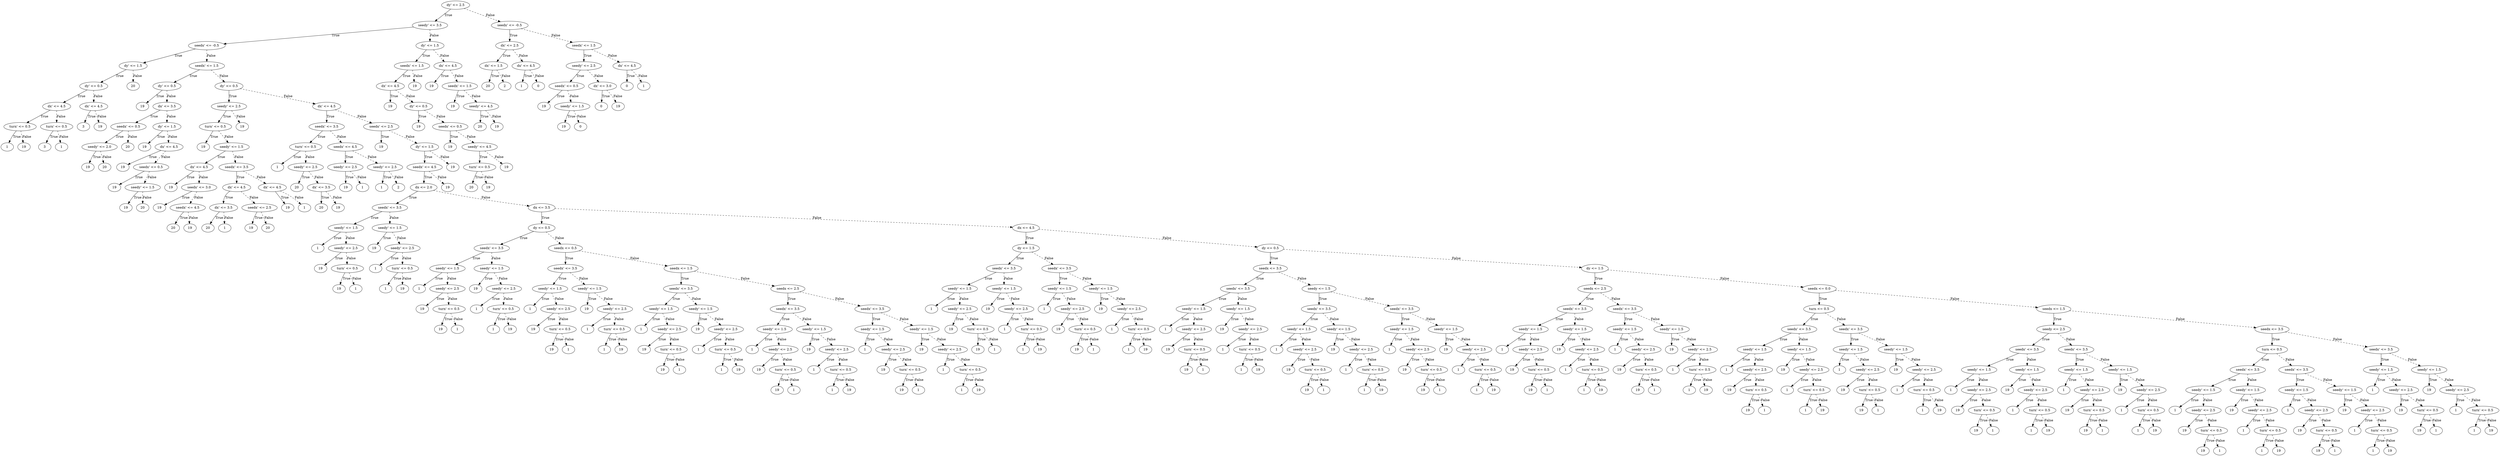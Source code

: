 digraph {
0 [label="dy' <= 2.5"];
1 [label="seedy' <= 3.5"];
2 [label="seedx' <= -0.5"];
3 [label="dy' <= 1.5"];
4 [label="dy' <= 0.5"];
5 [label="dx' <= 4.5"];
6 [label="turn' <= 0.5"];
7 [label="1"];
6 -> 7 [label="True"];
8 [label="19"];
6 -> 8 [style="dashed", label="False"];
5 -> 6 [label="True"];
9 [label="turn' <= 0.5"];
10 [label="3"];
9 -> 10 [label="True"];
11 [label="1"];
9 -> 11 [style="dashed", label="False"];
5 -> 9 [style="dashed", label="False"];
4 -> 5 [label="True"];
12 [label="dx' <= 4.5"];
13 [label="3"];
12 -> 13 [label="True"];
14 [label="19"];
12 -> 14 [style="dashed", label="False"];
4 -> 12 [style="dashed", label="False"];
3 -> 4 [label="True"];
15 [label="20"];
3 -> 15 [style="dashed", label="False"];
2 -> 3 [label="True"];
16 [label="seedx' <= 1.5"];
17 [label="dy' <= 0.5"];
18 [label="19"];
17 -> 18 [label="True"];
19 [label="dx' <= 3.5"];
20 [label="seedx' <= 0.5"];
21 [label="seedy' <= 2.0"];
22 [label="19"];
21 -> 22 [label="True"];
23 [label="20"];
21 -> 23 [style="dashed", label="False"];
20 -> 21 [label="True"];
24 [label="20"];
20 -> 24 [style="dashed", label="False"];
19 -> 20 [label="True"];
25 [label="dy' <= 1.5"];
26 [label="19"];
25 -> 26 [label="True"];
27 [label="dx' <= 4.5"];
28 [label="19"];
27 -> 28 [label="True"];
29 [label="seedx' <= 0.5"];
30 [label="19"];
29 -> 30 [label="True"];
31 [label="seedy' <= 1.5"];
32 [label="19"];
31 -> 32 [label="True"];
33 [label="20"];
31 -> 33 [style="dashed", label="False"];
29 -> 31 [style="dashed", label="False"];
27 -> 29 [style="dashed", label="False"];
25 -> 27 [style="dashed", label="False"];
19 -> 25 [style="dashed", label="False"];
17 -> 19 [style="dashed", label="False"];
16 -> 17 [label="True"];
34 [label="dy' <= 0.5"];
35 [label="seedy' <= 2.5"];
36 [label="turn' <= 0.5"];
37 [label="19"];
36 -> 37 [label="True"];
38 [label="seedy' <= 1.5"];
39 [label="dx' <= 4.5"];
40 [label="19"];
39 -> 40 [label="True"];
41 [label="seedx' <= 3.0"];
42 [label="19"];
41 -> 42 [label="True"];
43 [label="seedx' <= 4.5"];
44 [label="20"];
43 -> 44 [label="True"];
45 [label="19"];
43 -> 45 [style="dashed", label="False"];
41 -> 43 [style="dashed", label="False"];
39 -> 41 [style="dashed", label="False"];
38 -> 39 [label="True"];
46 [label="seedx' <= 3.5"];
47 [label="dx' <= 4.5"];
48 [label="dx' <= 3.5"];
49 [label="20"];
48 -> 49 [label="True"];
50 [label="1"];
48 -> 50 [style="dashed", label="False"];
47 -> 48 [label="True"];
51 [label="seedx' <= 2.5"];
52 [label="19"];
51 -> 52 [label="True"];
53 [label="20"];
51 -> 53 [style="dashed", label="False"];
47 -> 51 [style="dashed", label="False"];
46 -> 47 [label="True"];
54 [label="dx' <= 4.5"];
55 [label="19"];
54 -> 55 [label="True"];
56 [label="1"];
54 -> 56 [style="dashed", label="False"];
46 -> 54 [style="dashed", label="False"];
38 -> 46 [style="dashed", label="False"];
36 -> 38 [style="dashed", label="False"];
35 -> 36 [label="True"];
57 [label="19"];
35 -> 57 [style="dashed", label="False"];
34 -> 35 [label="True"];
58 [label="dx' <= 4.5"];
59 [label="seedx' <= 3.5"];
60 [label="turn' <= 0.5"];
61 [label="1"];
60 -> 61 [label="True"];
62 [label="seedy' <= 2.5"];
63 [label="20"];
62 -> 63 [label="True"];
64 [label="dx' <= 3.5"];
65 [label="20"];
64 -> 65 [label="True"];
66 [label="19"];
64 -> 66 [style="dashed", label="False"];
62 -> 64 [style="dashed", label="False"];
60 -> 62 [style="dashed", label="False"];
59 -> 60 [label="True"];
67 [label="seedx' <= 4.5"];
68 [label="seedy' <= 2.5"];
69 [label="19"];
68 -> 69 [label="True"];
70 [label="1"];
68 -> 70 [style="dashed", label="False"];
67 -> 68 [label="True"];
71 [label="seedy' <= 2.5"];
72 [label="1"];
71 -> 72 [label="True"];
73 [label="2"];
71 -> 73 [style="dashed", label="False"];
67 -> 71 [style="dashed", label="False"];
59 -> 67 [style="dashed", label="False"];
58 -> 59 [label="True"];
74 [label="seedx' <= 2.5"];
75 [label="19"];
74 -> 75 [label="True"];
76 [label="dy' <= 1.5"];
77 [label="seedx' <= 4.5"];
78 [label="dx <= 2.0"];
79 [label="seedx' <= 3.5"];
80 [label="seedy' <= 1.5"];
81 [label="1"];
80 -> 81 [label="True"];
82 [label="seedy' <= 2.5"];
83 [label="19"];
82 -> 83 [label="True"];
84 [label="turn' <= 0.5"];
85 [label="19"];
84 -> 85 [label="True"];
86 [label="1"];
84 -> 86 [style="dashed", label="False"];
82 -> 84 [style="dashed", label="False"];
80 -> 82 [style="dashed", label="False"];
79 -> 80 [label="True"];
87 [label="seedy' <= 1.5"];
88 [label="19"];
87 -> 88 [label="True"];
89 [label="seedy' <= 2.5"];
90 [label="1"];
89 -> 90 [label="True"];
91 [label="turn' <= 0.5"];
92 [label="1"];
91 -> 92 [label="True"];
93 [label="19"];
91 -> 93 [style="dashed", label="False"];
89 -> 91 [style="dashed", label="False"];
87 -> 89 [style="dashed", label="False"];
79 -> 87 [style="dashed", label="False"];
78 -> 79 [label="True"];
94 [label="dx <= 3.5"];
95 [label="dy <= 0.5"];
96 [label="seedx' <= 3.5"];
97 [label="seedy' <= 1.5"];
98 [label="1"];
97 -> 98 [label="True"];
99 [label="seedy' <= 2.5"];
100 [label="19"];
99 -> 100 [label="True"];
101 [label="turn' <= 0.5"];
102 [label="19"];
101 -> 102 [label="True"];
103 [label="1"];
101 -> 103 [style="dashed", label="False"];
99 -> 101 [style="dashed", label="False"];
97 -> 99 [style="dashed", label="False"];
96 -> 97 [label="True"];
104 [label="seedy' <= 1.5"];
105 [label="19"];
104 -> 105 [label="True"];
106 [label="seedy' <= 2.5"];
107 [label="1"];
106 -> 107 [label="True"];
108 [label="turn' <= 0.5"];
109 [label="1"];
108 -> 109 [label="True"];
110 [label="19"];
108 -> 110 [style="dashed", label="False"];
106 -> 108 [style="dashed", label="False"];
104 -> 106 [style="dashed", label="False"];
96 -> 104 [style="dashed", label="False"];
95 -> 96 [label="True"];
111 [label="seedx <= 0.5"];
112 [label="seedx' <= 3.5"];
113 [label="seedy' <= 1.5"];
114 [label="1"];
113 -> 114 [label="True"];
115 [label="seedy' <= 2.5"];
116 [label="19"];
115 -> 116 [label="True"];
117 [label="turn' <= 0.5"];
118 [label="19"];
117 -> 118 [label="True"];
119 [label="1"];
117 -> 119 [style="dashed", label="False"];
115 -> 117 [style="dashed", label="False"];
113 -> 115 [style="dashed", label="False"];
112 -> 113 [label="True"];
120 [label="seedy' <= 1.5"];
121 [label="19"];
120 -> 121 [label="True"];
122 [label="seedy' <= 2.5"];
123 [label="1"];
122 -> 123 [label="True"];
124 [label="turn' <= 0.5"];
125 [label="1"];
124 -> 125 [label="True"];
126 [label="19"];
124 -> 126 [style="dashed", label="False"];
122 -> 124 [style="dashed", label="False"];
120 -> 122 [style="dashed", label="False"];
112 -> 120 [style="dashed", label="False"];
111 -> 112 [label="True"];
127 [label="seedx <= 1.5"];
128 [label="seedx' <= 3.5"];
129 [label="seedy' <= 1.5"];
130 [label="1"];
129 -> 130 [label="True"];
131 [label="seedy' <= 2.5"];
132 [label="19"];
131 -> 132 [label="True"];
133 [label="turn' <= 0.5"];
134 [label="19"];
133 -> 134 [label="True"];
135 [label="1"];
133 -> 135 [style="dashed", label="False"];
131 -> 133 [style="dashed", label="False"];
129 -> 131 [style="dashed", label="False"];
128 -> 129 [label="True"];
136 [label="seedy' <= 1.5"];
137 [label="19"];
136 -> 137 [label="True"];
138 [label="seedy' <= 2.5"];
139 [label="1"];
138 -> 139 [label="True"];
140 [label="turn' <= 0.5"];
141 [label="1"];
140 -> 141 [label="True"];
142 [label="19"];
140 -> 142 [style="dashed", label="False"];
138 -> 140 [style="dashed", label="False"];
136 -> 138 [style="dashed", label="False"];
128 -> 136 [style="dashed", label="False"];
127 -> 128 [label="True"];
143 [label="seedx <= 2.5"];
144 [label="seedx' <= 3.5"];
145 [label="seedy' <= 1.5"];
146 [label="1"];
145 -> 146 [label="True"];
147 [label="seedy' <= 2.5"];
148 [label="19"];
147 -> 148 [label="True"];
149 [label="turn' <= 0.5"];
150 [label="19"];
149 -> 150 [label="True"];
151 [label="1"];
149 -> 151 [style="dashed", label="False"];
147 -> 149 [style="dashed", label="False"];
145 -> 147 [style="dashed", label="False"];
144 -> 145 [label="True"];
152 [label="seedy' <= 1.5"];
153 [label="19"];
152 -> 153 [label="True"];
154 [label="seedy' <= 2.5"];
155 [label="1"];
154 -> 155 [label="True"];
156 [label="turn' <= 0.5"];
157 [label="1"];
156 -> 157 [label="True"];
158 [label="19"];
156 -> 158 [style="dashed", label="False"];
154 -> 156 [style="dashed", label="False"];
152 -> 154 [style="dashed", label="False"];
144 -> 152 [style="dashed", label="False"];
143 -> 144 [label="True"];
159 [label="seedx' <= 3.5"];
160 [label="seedy' <= 1.5"];
161 [label="1"];
160 -> 161 [label="True"];
162 [label="seedy' <= 2.5"];
163 [label="19"];
162 -> 163 [label="True"];
164 [label="turn' <= 0.5"];
165 [label="19"];
164 -> 165 [label="True"];
166 [label="1"];
164 -> 166 [style="dashed", label="False"];
162 -> 164 [style="dashed", label="False"];
160 -> 162 [style="dashed", label="False"];
159 -> 160 [label="True"];
167 [label="seedy' <= 1.5"];
168 [label="19"];
167 -> 168 [label="True"];
169 [label="seedy' <= 2.5"];
170 [label="1"];
169 -> 170 [label="True"];
171 [label="turn' <= 0.5"];
172 [label="1"];
171 -> 172 [label="True"];
173 [label="19"];
171 -> 173 [style="dashed", label="False"];
169 -> 171 [style="dashed", label="False"];
167 -> 169 [style="dashed", label="False"];
159 -> 167 [style="dashed", label="False"];
143 -> 159 [style="dashed", label="False"];
127 -> 143 [style="dashed", label="False"];
111 -> 127 [style="dashed", label="False"];
95 -> 111 [style="dashed", label="False"];
94 -> 95 [label="True"];
174 [label="dx <= 4.5"];
175 [label="dy <= 1.5"];
176 [label="seedx' <= 3.5"];
177 [label="seedy' <= 1.5"];
178 [label="1"];
177 -> 178 [label="True"];
179 [label="seedy' <= 2.5"];
180 [label="19"];
179 -> 180 [label="True"];
181 [label="turn' <= 0.5"];
182 [label="19"];
181 -> 182 [label="True"];
183 [label="1"];
181 -> 183 [style="dashed", label="False"];
179 -> 181 [style="dashed", label="False"];
177 -> 179 [style="dashed", label="False"];
176 -> 177 [label="True"];
184 [label="seedy' <= 1.5"];
185 [label="19"];
184 -> 185 [label="True"];
186 [label="seedy' <= 2.5"];
187 [label="1"];
186 -> 187 [label="True"];
188 [label="turn' <= 0.5"];
189 [label="1"];
188 -> 189 [label="True"];
190 [label="19"];
188 -> 190 [style="dashed", label="False"];
186 -> 188 [style="dashed", label="False"];
184 -> 186 [style="dashed", label="False"];
176 -> 184 [style="dashed", label="False"];
175 -> 176 [label="True"];
191 [label="seedx' <= 3.5"];
192 [label="seedy' <= 1.5"];
193 [label="1"];
192 -> 193 [label="True"];
194 [label="seedy' <= 2.5"];
195 [label="19"];
194 -> 195 [label="True"];
196 [label="turn' <= 0.5"];
197 [label="19"];
196 -> 197 [label="True"];
198 [label="1"];
196 -> 198 [style="dashed", label="False"];
194 -> 196 [style="dashed", label="False"];
192 -> 194 [style="dashed", label="False"];
191 -> 192 [label="True"];
199 [label="seedy' <= 1.5"];
200 [label="19"];
199 -> 200 [label="True"];
201 [label="seedy' <= 2.5"];
202 [label="1"];
201 -> 202 [label="True"];
203 [label="turn' <= 0.5"];
204 [label="1"];
203 -> 204 [label="True"];
205 [label="19"];
203 -> 205 [style="dashed", label="False"];
201 -> 203 [style="dashed", label="False"];
199 -> 201 [style="dashed", label="False"];
191 -> 199 [style="dashed", label="False"];
175 -> 191 [style="dashed", label="False"];
174 -> 175 [label="True"];
206 [label="dy <= 0.5"];
207 [label="seedx <= 3.5"];
208 [label="seedx' <= 3.5"];
209 [label="seedy' <= 1.5"];
210 [label="1"];
209 -> 210 [label="True"];
211 [label="seedy' <= 2.5"];
212 [label="19"];
211 -> 212 [label="True"];
213 [label="turn' <= 0.5"];
214 [label="19"];
213 -> 214 [label="True"];
215 [label="1"];
213 -> 215 [style="dashed", label="False"];
211 -> 213 [style="dashed", label="False"];
209 -> 211 [style="dashed", label="False"];
208 -> 209 [label="True"];
216 [label="seedy' <= 1.5"];
217 [label="19"];
216 -> 217 [label="True"];
218 [label="seedy' <= 2.5"];
219 [label="1"];
218 -> 219 [label="True"];
220 [label="turn' <= 0.5"];
221 [label="1"];
220 -> 221 [label="True"];
222 [label="19"];
220 -> 222 [style="dashed", label="False"];
218 -> 220 [style="dashed", label="False"];
216 -> 218 [style="dashed", label="False"];
208 -> 216 [style="dashed", label="False"];
207 -> 208 [label="True"];
223 [label="seedy <= 1.5"];
224 [label="seedx' <= 3.5"];
225 [label="seedy' <= 1.5"];
226 [label="1"];
225 -> 226 [label="True"];
227 [label="seedy' <= 2.5"];
228 [label="19"];
227 -> 228 [label="True"];
229 [label="turn' <= 0.5"];
230 [label="19"];
229 -> 230 [label="True"];
231 [label="1"];
229 -> 231 [style="dashed", label="False"];
227 -> 229 [style="dashed", label="False"];
225 -> 227 [style="dashed", label="False"];
224 -> 225 [label="True"];
232 [label="seedy' <= 1.5"];
233 [label="19"];
232 -> 233 [label="True"];
234 [label="seedy' <= 2.5"];
235 [label="1"];
234 -> 235 [label="True"];
236 [label="turn' <= 0.5"];
237 [label="1"];
236 -> 237 [label="True"];
238 [label="19"];
236 -> 238 [style="dashed", label="False"];
234 -> 236 [style="dashed", label="False"];
232 -> 234 [style="dashed", label="False"];
224 -> 232 [style="dashed", label="False"];
223 -> 224 [label="True"];
239 [label="seedx' <= 3.5"];
240 [label="seedy' <= 1.5"];
241 [label="1"];
240 -> 241 [label="True"];
242 [label="seedy' <= 2.5"];
243 [label="19"];
242 -> 243 [label="True"];
244 [label="turn' <= 0.5"];
245 [label="19"];
244 -> 245 [label="True"];
246 [label="1"];
244 -> 246 [style="dashed", label="False"];
242 -> 244 [style="dashed", label="False"];
240 -> 242 [style="dashed", label="False"];
239 -> 240 [label="True"];
247 [label="seedy' <= 1.5"];
248 [label="19"];
247 -> 248 [label="True"];
249 [label="seedy' <= 2.5"];
250 [label="1"];
249 -> 250 [label="True"];
251 [label="turn' <= 0.5"];
252 [label="1"];
251 -> 252 [label="True"];
253 [label="19"];
251 -> 253 [style="dashed", label="False"];
249 -> 251 [style="dashed", label="False"];
247 -> 249 [style="dashed", label="False"];
239 -> 247 [style="dashed", label="False"];
223 -> 239 [style="dashed", label="False"];
207 -> 223 [style="dashed", label="False"];
206 -> 207 [label="True"];
254 [label="dy <= 1.5"];
255 [label="seedx <= 2.5"];
256 [label="seedx' <= 3.5"];
257 [label="seedy' <= 1.5"];
258 [label="1"];
257 -> 258 [label="True"];
259 [label="seedy' <= 2.5"];
260 [label="19"];
259 -> 260 [label="True"];
261 [label="turn' <= 0.5"];
262 [label="19"];
261 -> 262 [label="True"];
263 [label="1"];
261 -> 263 [style="dashed", label="False"];
259 -> 261 [style="dashed", label="False"];
257 -> 259 [style="dashed", label="False"];
256 -> 257 [label="True"];
264 [label="seedy' <= 1.5"];
265 [label="19"];
264 -> 265 [label="True"];
266 [label="seedy' <= 2.5"];
267 [label="1"];
266 -> 267 [label="True"];
268 [label="turn' <= 0.5"];
269 [label="1"];
268 -> 269 [label="True"];
270 [label="19"];
268 -> 270 [style="dashed", label="False"];
266 -> 268 [style="dashed", label="False"];
264 -> 266 [style="dashed", label="False"];
256 -> 264 [style="dashed", label="False"];
255 -> 256 [label="True"];
271 [label="seedx' <= 3.5"];
272 [label="seedy' <= 1.5"];
273 [label="1"];
272 -> 273 [label="True"];
274 [label="seedy' <= 2.5"];
275 [label="19"];
274 -> 275 [label="True"];
276 [label="turn' <= 0.5"];
277 [label="19"];
276 -> 277 [label="True"];
278 [label="1"];
276 -> 278 [style="dashed", label="False"];
274 -> 276 [style="dashed", label="False"];
272 -> 274 [style="dashed", label="False"];
271 -> 272 [label="True"];
279 [label="seedy' <= 1.5"];
280 [label="19"];
279 -> 280 [label="True"];
281 [label="seedy' <= 2.5"];
282 [label="1"];
281 -> 282 [label="True"];
283 [label="turn' <= 0.5"];
284 [label="1"];
283 -> 284 [label="True"];
285 [label="19"];
283 -> 285 [style="dashed", label="False"];
281 -> 283 [style="dashed", label="False"];
279 -> 281 [style="dashed", label="False"];
271 -> 279 [style="dashed", label="False"];
255 -> 271 [style="dashed", label="False"];
254 -> 255 [label="True"];
286 [label="seedx <= 0.0"];
287 [label="turn <= 0.5"];
288 [label="seedx' <= 3.5"];
289 [label="seedy' <= 1.5"];
290 [label="1"];
289 -> 290 [label="True"];
291 [label="seedy' <= 2.5"];
292 [label="19"];
291 -> 292 [label="True"];
293 [label="turn' <= 0.5"];
294 [label="19"];
293 -> 294 [label="True"];
295 [label="1"];
293 -> 295 [style="dashed", label="False"];
291 -> 293 [style="dashed", label="False"];
289 -> 291 [style="dashed", label="False"];
288 -> 289 [label="True"];
296 [label="seedy' <= 1.5"];
297 [label="19"];
296 -> 297 [label="True"];
298 [label="seedy' <= 2.5"];
299 [label="1"];
298 -> 299 [label="True"];
300 [label="turn' <= 0.5"];
301 [label="1"];
300 -> 301 [label="True"];
302 [label="19"];
300 -> 302 [style="dashed", label="False"];
298 -> 300 [style="dashed", label="False"];
296 -> 298 [style="dashed", label="False"];
288 -> 296 [style="dashed", label="False"];
287 -> 288 [label="True"];
303 [label="seedx' <= 3.5"];
304 [label="seedy' <= 1.5"];
305 [label="1"];
304 -> 305 [label="True"];
306 [label="seedy' <= 2.5"];
307 [label="19"];
306 -> 307 [label="True"];
308 [label="turn' <= 0.5"];
309 [label="19"];
308 -> 309 [label="True"];
310 [label="1"];
308 -> 310 [style="dashed", label="False"];
306 -> 308 [style="dashed", label="False"];
304 -> 306 [style="dashed", label="False"];
303 -> 304 [label="True"];
311 [label="seedy' <= 1.5"];
312 [label="19"];
311 -> 312 [label="True"];
313 [label="seedy' <= 2.5"];
314 [label="1"];
313 -> 314 [label="True"];
315 [label="turn' <= 0.5"];
316 [label="1"];
315 -> 316 [label="True"];
317 [label="19"];
315 -> 317 [style="dashed", label="False"];
313 -> 315 [style="dashed", label="False"];
311 -> 313 [style="dashed", label="False"];
303 -> 311 [style="dashed", label="False"];
287 -> 303 [style="dashed", label="False"];
286 -> 287 [label="True"];
318 [label="seedx <= 1.5"];
319 [label="seedy <= 2.5"];
320 [label="seedx' <= 3.5"];
321 [label="seedy' <= 1.5"];
322 [label="1"];
321 -> 322 [label="True"];
323 [label="seedy' <= 2.5"];
324 [label="19"];
323 -> 324 [label="True"];
325 [label="turn' <= 0.5"];
326 [label="19"];
325 -> 326 [label="True"];
327 [label="1"];
325 -> 327 [style="dashed", label="False"];
323 -> 325 [style="dashed", label="False"];
321 -> 323 [style="dashed", label="False"];
320 -> 321 [label="True"];
328 [label="seedy' <= 1.5"];
329 [label="19"];
328 -> 329 [label="True"];
330 [label="seedy' <= 2.5"];
331 [label="1"];
330 -> 331 [label="True"];
332 [label="turn' <= 0.5"];
333 [label="1"];
332 -> 333 [label="True"];
334 [label="19"];
332 -> 334 [style="dashed", label="False"];
330 -> 332 [style="dashed", label="False"];
328 -> 330 [style="dashed", label="False"];
320 -> 328 [style="dashed", label="False"];
319 -> 320 [label="True"];
335 [label="seedx' <= 3.5"];
336 [label="seedy' <= 1.5"];
337 [label="1"];
336 -> 337 [label="True"];
338 [label="seedy' <= 2.5"];
339 [label="19"];
338 -> 339 [label="True"];
340 [label="turn' <= 0.5"];
341 [label="19"];
340 -> 341 [label="True"];
342 [label="1"];
340 -> 342 [style="dashed", label="False"];
338 -> 340 [style="dashed", label="False"];
336 -> 338 [style="dashed", label="False"];
335 -> 336 [label="True"];
343 [label="seedy' <= 1.5"];
344 [label="19"];
343 -> 344 [label="True"];
345 [label="seedy' <= 2.5"];
346 [label="1"];
345 -> 346 [label="True"];
347 [label="turn' <= 0.5"];
348 [label="1"];
347 -> 348 [label="True"];
349 [label="19"];
347 -> 349 [style="dashed", label="False"];
345 -> 347 [style="dashed", label="False"];
343 -> 345 [style="dashed", label="False"];
335 -> 343 [style="dashed", label="False"];
319 -> 335 [style="dashed", label="False"];
318 -> 319 [label="True"];
350 [label="seedx <= 3.5"];
351 [label="turn <= 0.5"];
352 [label="seedx' <= 3.5"];
353 [label="seedy' <= 1.5"];
354 [label="1"];
353 -> 354 [label="True"];
355 [label="seedy' <= 2.5"];
356 [label="19"];
355 -> 356 [label="True"];
357 [label="turn' <= 0.5"];
358 [label="19"];
357 -> 358 [label="True"];
359 [label="1"];
357 -> 359 [style="dashed", label="False"];
355 -> 357 [style="dashed", label="False"];
353 -> 355 [style="dashed", label="False"];
352 -> 353 [label="True"];
360 [label="seedy' <= 1.5"];
361 [label="19"];
360 -> 361 [label="True"];
362 [label="seedy' <= 2.5"];
363 [label="1"];
362 -> 363 [label="True"];
364 [label="turn' <= 0.5"];
365 [label="1"];
364 -> 365 [label="True"];
366 [label="19"];
364 -> 366 [style="dashed", label="False"];
362 -> 364 [style="dashed", label="False"];
360 -> 362 [style="dashed", label="False"];
352 -> 360 [style="dashed", label="False"];
351 -> 352 [label="True"];
367 [label="seedx' <= 3.5"];
368 [label="seedy' <= 1.5"];
369 [label="1"];
368 -> 369 [label="True"];
370 [label="seedy' <= 2.5"];
371 [label="19"];
370 -> 371 [label="True"];
372 [label="turn' <= 0.5"];
373 [label="19"];
372 -> 373 [label="True"];
374 [label="1"];
372 -> 374 [style="dashed", label="False"];
370 -> 372 [style="dashed", label="False"];
368 -> 370 [style="dashed", label="False"];
367 -> 368 [label="True"];
375 [label="seedy' <= 1.5"];
376 [label="19"];
375 -> 376 [label="True"];
377 [label="seedy' <= 2.5"];
378 [label="1"];
377 -> 378 [label="True"];
379 [label="turn' <= 0.5"];
380 [label="1"];
379 -> 380 [label="True"];
381 [label="19"];
379 -> 381 [style="dashed", label="False"];
377 -> 379 [style="dashed", label="False"];
375 -> 377 [style="dashed", label="False"];
367 -> 375 [style="dashed", label="False"];
351 -> 367 [style="dashed", label="False"];
350 -> 351 [label="True"];
382 [label="seedx' <= 3.5"];
383 [label="seedy' <= 1.5"];
384 [label="1"];
383 -> 384 [label="True"];
385 [label="seedy' <= 2.5"];
386 [label="19"];
385 -> 386 [label="True"];
387 [label="turn' <= 0.5"];
388 [label="19"];
387 -> 388 [label="True"];
389 [label="1"];
387 -> 389 [style="dashed", label="False"];
385 -> 387 [style="dashed", label="False"];
383 -> 385 [style="dashed", label="False"];
382 -> 383 [label="True"];
390 [label="seedy' <= 1.5"];
391 [label="19"];
390 -> 391 [label="True"];
392 [label="seedy' <= 2.5"];
393 [label="1"];
392 -> 393 [label="True"];
394 [label="turn' <= 0.5"];
395 [label="1"];
394 -> 395 [label="True"];
396 [label="19"];
394 -> 396 [style="dashed", label="False"];
392 -> 394 [style="dashed", label="False"];
390 -> 392 [style="dashed", label="False"];
382 -> 390 [style="dashed", label="False"];
350 -> 382 [style="dashed", label="False"];
318 -> 350 [style="dashed", label="False"];
286 -> 318 [style="dashed", label="False"];
254 -> 286 [style="dashed", label="False"];
206 -> 254 [style="dashed", label="False"];
174 -> 206 [style="dashed", label="False"];
94 -> 174 [style="dashed", label="False"];
78 -> 94 [style="dashed", label="False"];
77 -> 78 [label="True"];
397 [label="19"];
77 -> 397 [style="dashed", label="False"];
76 -> 77 [label="True"];
398 [label="19"];
76 -> 398 [style="dashed", label="False"];
74 -> 76 [style="dashed", label="False"];
58 -> 74 [style="dashed", label="False"];
34 -> 58 [style="dashed", label="False"];
16 -> 34 [style="dashed", label="False"];
2 -> 16 [style="dashed", label="False"];
1 -> 2 [label="True"];
399 [label="dy' <= 1.5"];
400 [label="seedx' <= 1.5"];
401 [label="dx' <= 4.5"];
402 [label="19"];
401 -> 402 [label="True"];
403 [label="dy' <= 0.5"];
404 [label="19"];
403 -> 404 [label="True"];
405 [label="seedx' <= 0.5"];
406 [label="19"];
405 -> 406 [label="True"];
407 [label="seedy' <= 4.5"];
408 [label="turn' <= 0.5"];
409 [label="20"];
408 -> 409 [label="True"];
410 [label="19"];
408 -> 410 [style="dashed", label="False"];
407 -> 408 [label="True"];
411 [label="19"];
407 -> 411 [style="dashed", label="False"];
405 -> 407 [style="dashed", label="False"];
403 -> 405 [style="dashed", label="False"];
401 -> 403 [style="dashed", label="False"];
400 -> 401 [label="True"];
412 [label="19"];
400 -> 412 [style="dashed", label="False"];
399 -> 400 [label="True"];
413 [label="dx' <= 4.5"];
414 [label="19"];
413 -> 414 [label="True"];
415 [label="seedx' <= 1.5"];
416 [label="19"];
415 -> 416 [label="True"];
417 [label="seedy' <= 4.5"];
418 [label="20"];
417 -> 418 [label="True"];
419 [label="19"];
417 -> 419 [style="dashed", label="False"];
415 -> 417 [style="dashed", label="False"];
413 -> 415 [style="dashed", label="False"];
399 -> 413 [style="dashed", label="False"];
1 -> 399 [style="dashed", label="False"];
0 -> 1 [label="True"];
420 [label="seedx' <= -0.5"];
421 [label="dx' <= 2.5"];
422 [label="dx' <= 1.5"];
423 [label="20"];
422 -> 423 [label="True"];
424 [label="2"];
422 -> 424 [style="dashed", label="False"];
421 -> 422 [label="True"];
425 [label="dx' <= 4.5"];
426 [label="1"];
425 -> 426 [label="True"];
427 [label="0"];
425 -> 427 [style="dashed", label="False"];
421 -> 425 [style="dashed", label="False"];
420 -> 421 [label="True"];
428 [label="seedx' <= 1.5"];
429 [label="seedy' <= 2.5"];
430 [label="seedx' <= 0.5"];
431 [label="19"];
430 -> 431 [label="True"];
432 [label="seedy' <= 1.5"];
433 [label="19"];
432 -> 433 [label="True"];
434 [label="0"];
432 -> 434 [style="dashed", label="False"];
430 -> 432 [style="dashed", label="False"];
429 -> 430 [label="True"];
435 [label="dx' <= 3.0"];
436 [label="0"];
435 -> 436 [label="True"];
437 [label="19"];
435 -> 437 [style="dashed", label="False"];
429 -> 435 [style="dashed", label="False"];
428 -> 429 [label="True"];
438 [label="dx' <= 4.5"];
439 [label="0"];
438 -> 439 [label="True"];
440 [label="1"];
438 -> 440 [style="dashed", label="False"];
428 -> 438 [style="dashed", label="False"];
420 -> 428 [style="dashed", label="False"];
0 -> 420 [style="dashed", label="False"];

}